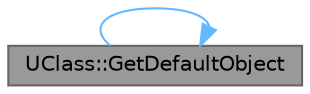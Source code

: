 digraph "UClass::GetDefaultObject"
{
 // INTERACTIVE_SVG=YES
 // LATEX_PDF_SIZE
  bgcolor="transparent";
  edge [fontname=Helvetica,fontsize=10,labelfontname=Helvetica,labelfontsize=10];
  node [fontname=Helvetica,fontsize=10,shape=box,height=0.2,width=0.4];
  rankdir="RL";
  Node1 [id="Node000001",label="UClass::GetDefaultObject",height=0.2,width=0.4,color="gray40", fillcolor="grey60", style="filled", fontcolor="black",tooltip="Get the default object from the class and cast to a particular type."];
  Node1 -> Node1 [id="edge1_Node000001_Node000001",dir="back",color="steelblue1",style="solid",tooltip=" "];
}
